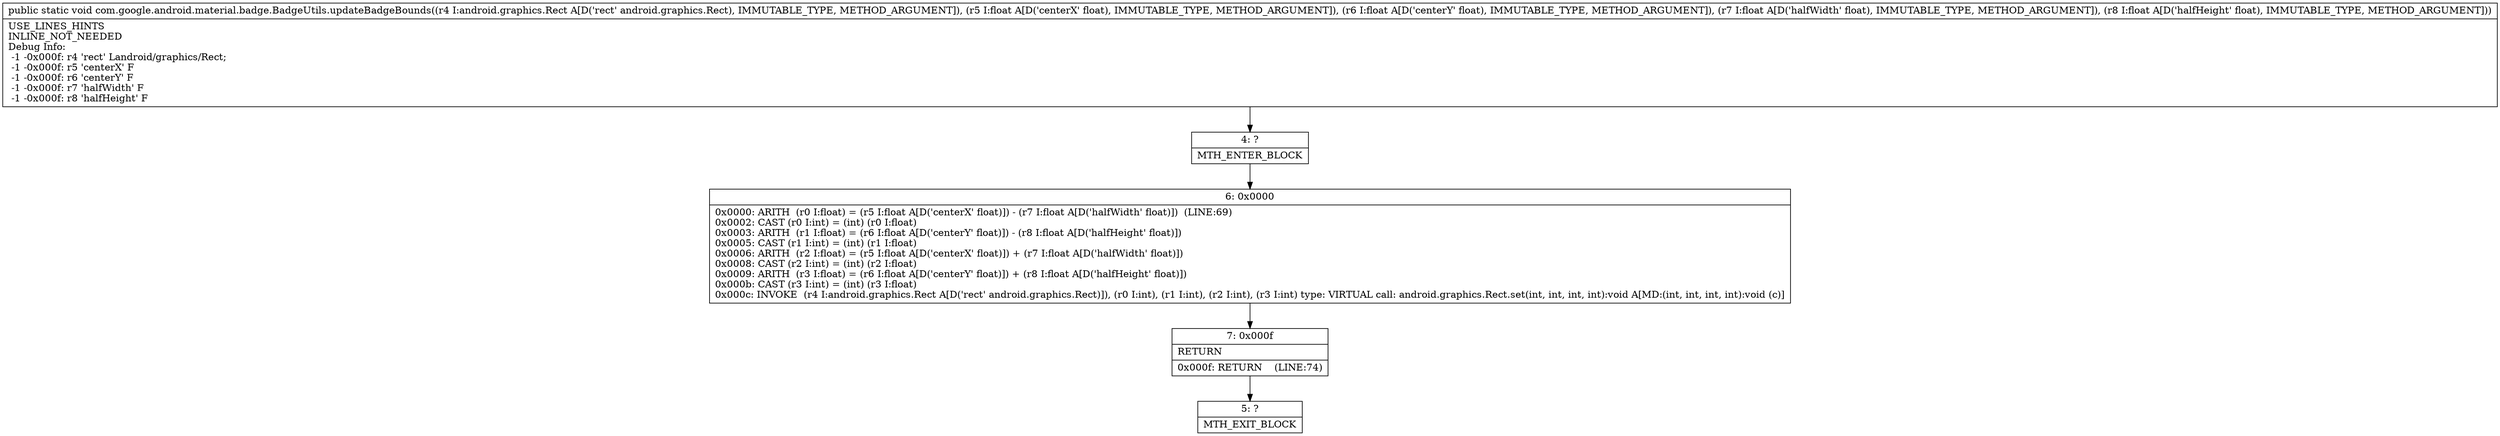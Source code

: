 digraph "CFG forcom.google.android.material.badge.BadgeUtils.updateBadgeBounds(Landroid\/graphics\/Rect;FFFF)V" {
Node_4 [shape=record,label="{4\:\ ?|MTH_ENTER_BLOCK\l}"];
Node_6 [shape=record,label="{6\:\ 0x0000|0x0000: ARITH  (r0 I:float) = (r5 I:float A[D('centerX' float)]) \- (r7 I:float A[D('halfWidth' float)])  (LINE:69)\l0x0002: CAST (r0 I:int) = (int) (r0 I:float) \l0x0003: ARITH  (r1 I:float) = (r6 I:float A[D('centerY' float)]) \- (r8 I:float A[D('halfHeight' float)]) \l0x0005: CAST (r1 I:int) = (int) (r1 I:float) \l0x0006: ARITH  (r2 I:float) = (r5 I:float A[D('centerX' float)]) + (r7 I:float A[D('halfWidth' float)]) \l0x0008: CAST (r2 I:int) = (int) (r2 I:float) \l0x0009: ARITH  (r3 I:float) = (r6 I:float A[D('centerY' float)]) + (r8 I:float A[D('halfHeight' float)]) \l0x000b: CAST (r3 I:int) = (int) (r3 I:float) \l0x000c: INVOKE  (r4 I:android.graphics.Rect A[D('rect' android.graphics.Rect)]), (r0 I:int), (r1 I:int), (r2 I:int), (r3 I:int) type: VIRTUAL call: android.graphics.Rect.set(int, int, int, int):void A[MD:(int, int, int, int):void (c)]\l}"];
Node_7 [shape=record,label="{7\:\ 0x000f|RETURN\l|0x000f: RETURN    (LINE:74)\l}"];
Node_5 [shape=record,label="{5\:\ ?|MTH_EXIT_BLOCK\l}"];
MethodNode[shape=record,label="{public static void com.google.android.material.badge.BadgeUtils.updateBadgeBounds((r4 I:android.graphics.Rect A[D('rect' android.graphics.Rect), IMMUTABLE_TYPE, METHOD_ARGUMENT]), (r5 I:float A[D('centerX' float), IMMUTABLE_TYPE, METHOD_ARGUMENT]), (r6 I:float A[D('centerY' float), IMMUTABLE_TYPE, METHOD_ARGUMENT]), (r7 I:float A[D('halfWidth' float), IMMUTABLE_TYPE, METHOD_ARGUMENT]), (r8 I:float A[D('halfHeight' float), IMMUTABLE_TYPE, METHOD_ARGUMENT]))  | USE_LINES_HINTS\lINLINE_NOT_NEEDED\lDebug Info:\l  \-1 \-0x000f: r4 'rect' Landroid\/graphics\/Rect;\l  \-1 \-0x000f: r5 'centerX' F\l  \-1 \-0x000f: r6 'centerY' F\l  \-1 \-0x000f: r7 'halfWidth' F\l  \-1 \-0x000f: r8 'halfHeight' F\l}"];
MethodNode -> Node_4;Node_4 -> Node_6;
Node_6 -> Node_7;
Node_7 -> Node_5;
}

